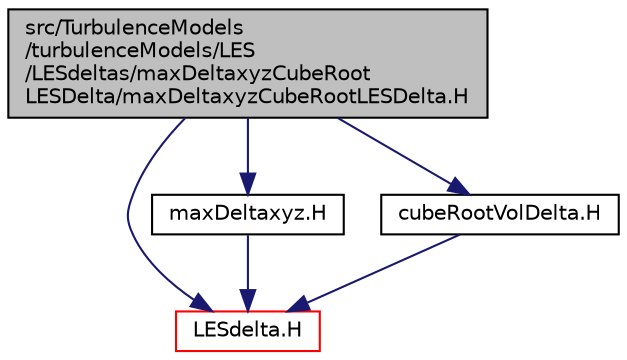digraph "src/TurbulenceModels/turbulenceModels/LES/LESdeltas/maxDeltaxyzCubeRootLESDelta/maxDeltaxyzCubeRootLESDelta.H"
{
  bgcolor="transparent";
  edge [fontname="Helvetica",fontsize="10",labelfontname="Helvetica",labelfontsize="10"];
  node [fontname="Helvetica",fontsize="10",shape=record];
  Node1 [label="src/TurbulenceModels\l/turbulenceModels/LES\l/LESdeltas/maxDeltaxyzCubeRoot\lLESDelta/maxDeltaxyzCubeRootLESDelta.H",height=0.2,width=0.4,color="black", fillcolor="grey75", style="filled" fontcolor="black"];
  Node1 -> Node2 [color="midnightblue",fontsize="10",style="solid",fontname="Helvetica"];
  Node2 [label="LESdelta.H",height=0.2,width=0.4,color="red",URL="$LESdelta_8H.html"];
  Node1 -> Node3 [color="midnightblue",fontsize="10",style="solid",fontname="Helvetica"];
  Node3 [label="maxDeltaxyz.H",height=0.2,width=0.4,color="black",URL="$maxDeltaxyz_8H.html"];
  Node3 -> Node2 [color="midnightblue",fontsize="10",style="solid",fontname="Helvetica"];
  Node1 -> Node4 [color="midnightblue",fontsize="10",style="solid",fontname="Helvetica"];
  Node4 [label="cubeRootVolDelta.H",height=0.2,width=0.4,color="black",URL="$cubeRootVolDelta_8H.html"];
  Node4 -> Node2 [color="midnightblue",fontsize="10",style="solid",fontname="Helvetica"];
}
